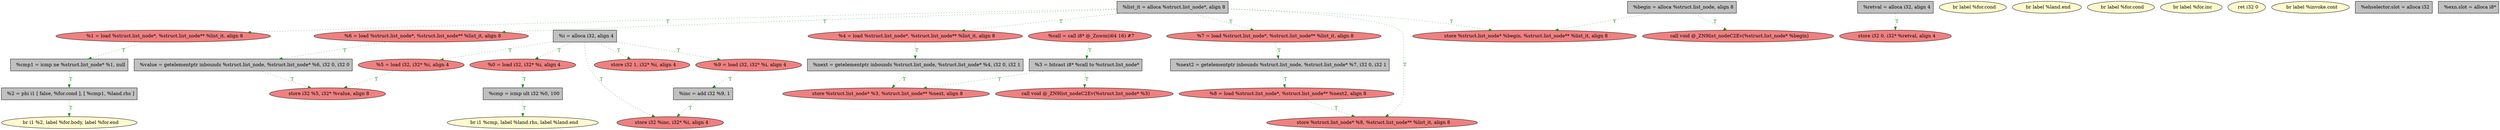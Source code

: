 
digraph G {


node54 [fillcolor=grey,label="  %next2 = getelementptr inbounds %struct.list_node, %struct.list_node* %7, i32 0, i32 1",shape=rectangle,style=filled ]
node51 [fillcolor=lightcoral,label="  %6 = load %struct.list_node*, %struct.list_node** %list_it, align 8",shape=ellipse,style=filled ]
node30 [fillcolor=lightcoral,label="  %8 = load %struct.list_node*, %struct.list_node** %next2, align 8",shape=ellipse,style=filled ]
node28 [fillcolor=grey,label="  %begin = alloca %struct.list_node, align 8",shape=rectangle,style=filled ]
node27 [fillcolor=lightcoral,label="  store i32 0, i32* %retval, align 4",shape=ellipse,style=filled ]
node16 [fillcolor=grey,label="  %cmp1 = icmp ne %struct.list_node* %1, null",shape=rectangle,style=filled ]
node15 [fillcolor=lemonchiffon,label="  br label %for.cond",shape=ellipse,style=filled ]
node25 [fillcolor=lemonchiffon,label="  br label %land.end",shape=ellipse,style=filled ]
node21 [fillcolor=lemonchiffon,label="  br label %for.cond",shape=ellipse,style=filled ]
node35 [fillcolor=grey,label="  %list_it = alloca %struct.list_node*, align 8",shape=rectangle,style=filled ]
node49 [fillcolor=lightcoral,label="  %5 = load i32, i32* %i, align 4",shape=ellipse,style=filled ]
node29 [fillcolor=lightcoral,label="  store i32 %inc, i32* %i, align 4",shape=ellipse,style=filled ]
node26 [fillcolor=lightcoral,label="  call void @_ZN9list_nodeC2Ev(%struct.list_node* %begin)",shape=ellipse,style=filled ]
node20 [fillcolor=lemonchiffon,label="  br label %for.inc",shape=ellipse,style=filled ]
node52 [fillcolor=lightcoral,label="  store i32 %5, i32* %value, align 8",shape=ellipse,style=filled ]
node36 [fillcolor=lightcoral,label="  store i32 1, i32* %i, align 4",shape=ellipse,style=filled ]
node23 [fillcolor=grey,label="  %cmp = icmp ult i32 %0, 100",shape=rectangle,style=filled ]
node48 [fillcolor=lightcoral,label="  %9 = load i32, i32* %i, align 4",shape=ellipse,style=filled ]
node17 [fillcolor=lightcoral,label="  store %struct.list_node* %begin, %struct.list_node** %list_it, align 8",shape=ellipse,style=filled ]
node31 [fillcolor=lemonchiffon,label="  ret i32 0",shape=ellipse,style=filled ]
node39 [fillcolor=lemonchiffon,label="  br i1 %2, label %for.body, label %for.end",shape=ellipse,style=filled ]
node18 [fillcolor=lemonchiffon,label="  br i1 %cmp, label %land.rhs, label %land.end",shape=ellipse,style=filled ]
node24 [fillcolor=lightcoral,label="  %0 = load i32, i32* %i, align 4",shape=ellipse,style=filled ]
node19 [fillcolor=lemonchiffon,label="  br label %invoke.cont",shape=ellipse,style=filled ]
node22 [fillcolor=lightcoral,label="  store %struct.list_node* %8, %struct.list_node** %list_it, align 8",shape=ellipse,style=filled ]
node50 [fillcolor=grey,label="  %2 = phi i1 [ false, %for.cond ], [ %cmp1, %land.rhs ]",shape=rectangle,style=filled ]
node37 [fillcolor=grey,label="  %retval = alloca i32, align 4",shape=rectangle,style=filled ]
node41 [fillcolor=grey,label="  %3 = bitcast i8* %call to %struct.list_node*",shape=rectangle,style=filled ]
node43 [fillcolor=grey,label="  %i = alloca i32, align 4",shape=rectangle,style=filled ]
node53 [fillcolor=grey,label="  %inc = add i32 %9, 1",shape=rectangle,style=filled ]
node33 [fillcolor=grey,label="  %ehselector.slot = alloca i32",shape=rectangle,style=filled ]
node38 [fillcolor=grey,label="  %exn.slot = alloca i8*",shape=rectangle,style=filled ]
node32 [fillcolor=lightcoral,label="  %1 = load %struct.list_node*, %struct.list_node** %list_it, align 8",shape=ellipse,style=filled ]
node40 [fillcolor=lightcoral,label="  %call = call i8* @_Znwm(i64 16) #7",shape=ellipse,style=filled ]
node44 [fillcolor=lightcoral,label="  call void @_ZN9list_nodeC2Ev(%struct.list_node* %3)",shape=ellipse,style=filled ]
node42 [fillcolor=grey,label="  %value = getelementptr inbounds %struct.list_node, %struct.list_node* %6, i32 0, i32 0",shape=rectangle,style=filled ]
node45 [fillcolor=lightcoral,label="  %4 = load %struct.list_node*, %struct.list_node** %list_it, align 8",shape=ellipse,style=filled ]
node34 [fillcolor=grey,label="  %next = getelementptr inbounds %struct.list_node, %struct.list_node* %4, i32 0, i32 1",shape=rectangle,style=filled ]
node46 [fillcolor=lightcoral,label="  %7 = load %struct.list_node*, %struct.list_node** %list_it, align 8",shape=ellipse,style=filled ]
node47 [fillcolor=lightcoral,label="  store %struct.list_node* %3, %struct.list_node** %next, align 8",shape=ellipse,style=filled ]

node43->node24 [style=dotted,color=forestgreen,label="T",fontcolor=forestgreen ]
node43->node49 [style=dotted,color=forestgreen,label="T",fontcolor=forestgreen ]
node23->node18 [style=dotted,color=forestgreen,label="T",fontcolor=forestgreen ]
node43->node48 [style=dotted,color=forestgreen,label="T",fontcolor=forestgreen ]
node43->node36 [style=dotted,color=forestgreen,label="T",fontcolor=forestgreen ]
node50->node39 [style=dotted,color=forestgreen,label="T",fontcolor=forestgreen ]
node35->node32 [style=dotted,color=forestgreen,label="T",fontcolor=forestgreen ]
node28->node17 [style=dotted,color=forestgreen,label="T",fontcolor=forestgreen ]
node45->node34 [style=dotted,color=forestgreen,label="T",fontcolor=forestgreen ]
node24->node23 [style=dotted,color=forestgreen,label="T",fontcolor=forestgreen ]
node28->node26 [style=dotted,color=forestgreen,label="T",fontcolor=forestgreen ]
node35->node45 [style=dotted,color=forestgreen,label="T",fontcolor=forestgreen ]
node35->node46 [style=dotted,color=forestgreen,label="T",fontcolor=forestgreen ]
node42->node52 [style=dotted,color=forestgreen,label="T",fontcolor=forestgreen ]
node54->node30 [style=dotted,color=forestgreen,label="T",fontcolor=forestgreen ]
node46->node54 [style=dotted,color=forestgreen,label="T",fontcolor=forestgreen ]
node35->node17 [style=dotted,color=forestgreen,label="T",fontcolor=forestgreen ]
node16->node50 [style=dotted,color=forestgreen,label="T",fontcolor=forestgreen ]
node53->node29 [style=dotted,color=forestgreen,label="T",fontcolor=forestgreen ]
node48->node53 [style=dotted,color=forestgreen,label="T",fontcolor=forestgreen ]
node37->node27 [style=dotted,color=forestgreen,label="T",fontcolor=forestgreen ]
node30->node22 [style=dotted,color=forestgreen,label="T",fontcolor=forestgreen ]
node51->node42 [style=dotted,color=forestgreen,label="T",fontcolor=forestgreen ]
node49->node52 [style=dotted,color=forestgreen,label="T",fontcolor=forestgreen ]
node35->node51 [style=dotted,color=forestgreen,label="T",fontcolor=forestgreen ]
node43->node29 [style=dotted,color=forestgreen,label="T",fontcolor=forestgreen ]
node34->node47 [style=dotted,color=forestgreen,label="T",fontcolor=forestgreen ]
node41->node44 [style=dotted,color=forestgreen,label="T",fontcolor=forestgreen ]
node41->node47 [style=dotted,color=forestgreen,label="T",fontcolor=forestgreen ]
node32->node16 [style=dotted,color=forestgreen,label="T",fontcolor=forestgreen ]
node40->node41 [style=dotted,color=forestgreen,label="T",fontcolor=forestgreen ]
node35->node22 [style=dotted,color=forestgreen,label="T",fontcolor=forestgreen ]


}
